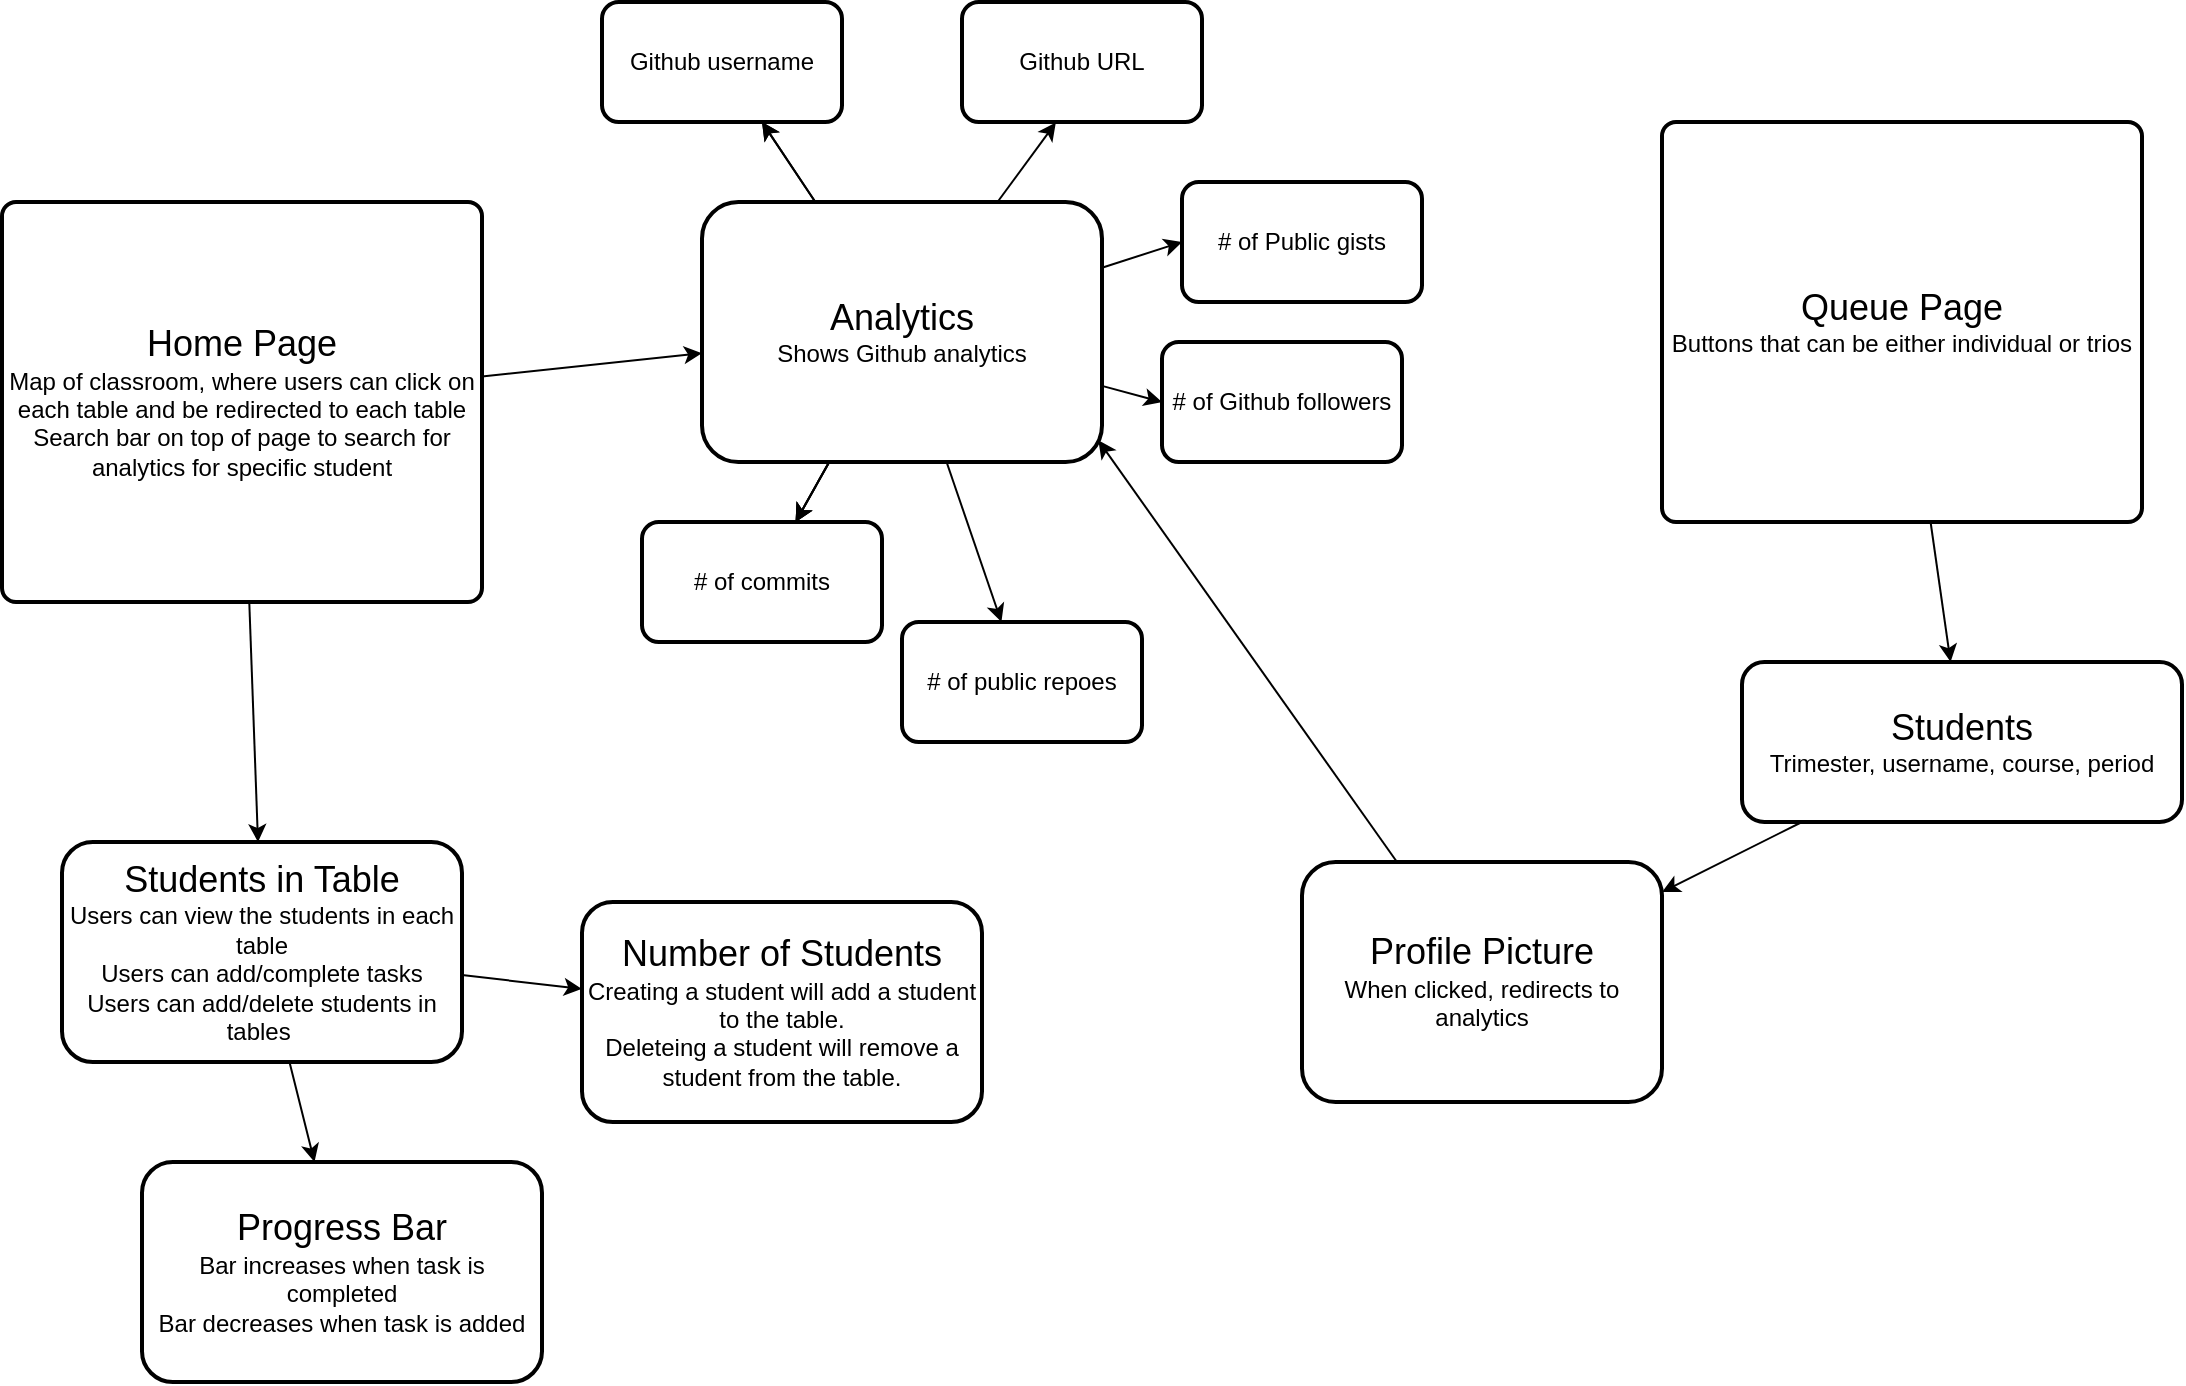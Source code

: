 <mxfile>
    <diagram id="JZCFE4c6fxL9Ami2ZndD" name="Page-1">
        <mxGraphModel dx="1533" dy="2078" grid="1" gridSize="10" guides="1" tooltips="1" connect="1" arrows="1" fold="1" page="1" pageScale="1" pageWidth="850" pageHeight="1100" math="0" shadow="0">
            <root>
                <mxCell id="0"/>
                <mxCell id="1" parent="0"/>
                <mxCell id="5" value="" style="edgeStyle=none;html=1;fontSize=12;" parent="1" source="2" target="4" edge="1">
                    <mxGeometry relative="1" as="geometry"/>
                </mxCell>
                <mxCell id="8" value="" style="edgeStyle=none;html=1;fontSize=12;" parent="1" source="2" target="7" edge="1">
                    <mxGeometry relative="1" as="geometry"/>
                </mxCell>
                <mxCell id="2" value="&lt;font style=&quot;&quot;&gt;&lt;span style=&quot;font-size: 18px;&quot;&gt;Home Page&lt;/span&gt;&lt;br&gt;&lt;font style=&quot;font-size: 12px;&quot;&gt;Map of classroom, where users can click on each table and be redirected to each table&lt;br&gt;&lt;/font&gt;Search bar on top of page to search for analytics for specific student&lt;br&gt;&lt;/font&gt;" style="rounded=1;whiteSpace=wrap;html=1;absoluteArcSize=1;arcSize=14;strokeWidth=2;" parent="1" vertex="1">
                    <mxGeometry x="170" y="60" width="240" height="200" as="geometry"/>
                </mxCell>
                <mxCell id="15" value="" style="edgeStyle=none;html=1;fontSize=12;" parent="1" source="4" target="14" edge="1">
                    <mxGeometry relative="1" as="geometry"/>
                </mxCell>
                <mxCell id="16" value="" style="edgeStyle=none;html=1;fontSize=12;" parent="1" source="4" target="14" edge="1">
                    <mxGeometry relative="1" as="geometry"/>
                </mxCell>
                <mxCell id="17" value="" style="edgeStyle=none;html=1;fontSize=12;" parent="1" source="4" target="14" edge="1">
                    <mxGeometry relative="1" as="geometry"/>
                </mxCell>
                <mxCell id="19" style="edgeStyle=none;html=1;fontSize=12;" parent="1" source="4" target="18" edge="1">
                    <mxGeometry relative="1" as="geometry"/>
                </mxCell>
                <mxCell id="21" style="edgeStyle=none;html=1;entryX=0;entryY=0.5;entryDx=0;entryDy=0;fontSize=12;" parent="1" source="4" target="20" edge="1">
                    <mxGeometry relative="1" as="geometry"/>
                </mxCell>
                <mxCell id="23" style="edgeStyle=none;html=1;entryX=0;entryY=0.5;entryDx=0;entryDy=0;fontSize=12;" parent="1" source="4" target="22" edge="1">
                    <mxGeometry relative="1" as="geometry"/>
                </mxCell>
                <mxCell id="25" value="" style="edgeStyle=none;html=1;fontSize=12;" parent="1" source="4" target="24" edge="1">
                    <mxGeometry relative="1" as="geometry"/>
                </mxCell>
                <mxCell id="26" value="" style="edgeStyle=none;html=1;fontSize=12;" parent="1" source="4" target="24" edge="1">
                    <mxGeometry relative="1" as="geometry"/>
                </mxCell>
                <mxCell id="28" style="edgeStyle=none;html=1;entryX=0.391;entryY=1.005;entryDx=0;entryDy=0;entryPerimeter=0;fontSize=12;" parent="1" source="4" target="27" edge="1">
                    <mxGeometry relative="1" as="geometry"/>
                </mxCell>
                <mxCell id="4" value="&lt;span style=&quot;font-size: 18px;&quot;&gt;Analytics&lt;/span&gt;&lt;br&gt;Shows Github analytics" style="whiteSpace=wrap;html=1;rounded=1;arcSize=14;strokeWidth=2;" parent="1" vertex="1">
                    <mxGeometry x="520" y="60" width="200" height="130" as="geometry"/>
                </mxCell>
                <mxCell id="11" value="" style="edgeStyle=none;html=1;fontSize=12;" parent="1" source="7" target="10" edge="1">
                    <mxGeometry relative="1" as="geometry"/>
                </mxCell>
                <mxCell id="13" value="" style="edgeStyle=none;html=1;fontSize=12;" parent="1" source="7" target="12" edge="1">
                    <mxGeometry relative="1" as="geometry"/>
                </mxCell>
                <mxCell id="7" value="&lt;font style=&quot;&quot;&gt;&lt;font style=&quot;font-size: 18px;&quot;&gt;Students in Table&lt;br&gt;&lt;/font&gt;Users can view the students in each table&lt;br&gt;Users can add/complete tasks&lt;br&gt;Users can add/delete students in tables&amp;nbsp;&lt;/font&gt;" style="rounded=1;whiteSpace=wrap;html=1;arcSize=14;strokeWidth=2;" parent="1" vertex="1">
                    <mxGeometry x="200" y="380" width="200" height="110" as="geometry"/>
                </mxCell>
                <mxCell id="10" value="&lt;font style=&quot;&quot;&gt;&lt;span style=&quot;font-size: 18px;&quot;&gt;Progress Bar&lt;br&gt;&lt;/span&gt;Bar increases when task is completed&lt;br&gt;Bar decreases when task is added&lt;br&gt;&lt;/font&gt;" style="rounded=1;whiteSpace=wrap;html=1;arcSize=14;strokeWidth=2;" parent="1" vertex="1">
                    <mxGeometry x="240" y="540" width="200" height="110" as="geometry"/>
                </mxCell>
                <mxCell id="12" value="&lt;font style=&quot;&quot;&gt;&lt;span style=&quot;font-size: 18px;&quot;&gt;Number of Students&lt;br&gt;&lt;/span&gt;Creating a student will add a student to the table.&lt;br&gt;Deleteing a student will remove a student from the table.&lt;br&gt;&lt;/font&gt;" style="rounded=1;whiteSpace=wrap;html=1;arcSize=14;strokeWidth=2;" parent="1" vertex="1">
                    <mxGeometry x="460" y="410" width="200" height="110" as="geometry"/>
                </mxCell>
                <mxCell id="14" value="# of commits" style="whiteSpace=wrap;html=1;rounded=1;arcSize=14;strokeWidth=2;" parent="1" vertex="1">
                    <mxGeometry x="490" y="220" width="120" height="60" as="geometry"/>
                </mxCell>
                <mxCell id="18" value="# of public repoes" style="whiteSpace=wrap;html=1;rounded=1;arcSize=14;strokeWidth=2;" parent="1" vertex="1">
                    <mxGeometry x="620" y="270" width="120" height="60" as="geometry"/>
                </mxCell>
                <mxCell id="20" value="# of Github followers" style="whiteSpace=wrap;html=1;rounded=1;arcSize=14;strokeWidth=2;" parent="1" vertex="1">
                    <mxGeometry x="750" y="130" width="120" height="60" as="geometry"/>
                </mxCell>
                <mxCell id="22" value="# of Public gists" style="whiteSpace=wrap;html=1;rounded=1;arcSize=14;strokeWidth=2;" parent="1" vertex="1">
                    <mxGeometry x="760" y="50" width="120" height="60" as="geometry"/>
                </mxCell>
                <mxCell id="24" value="Github username" style="whiteSpace=wrap;html=1;rounded=1;arcSize=14;strokeWidth=2;" parent="1" vertex="1">
                    <mxGeometry x="470" y="-40" width="120" height="60" as="geometry"/>
                </mxCell>
                <mxCell id="27" value="Github URL" style="whiteSpace=wrap;html=1;rounded=1;arcSize=14;strokeWidth=2;" parent="1" vertex="1">
                    <mxGeometry x="650" y="-40" width="120" height="60" as="geometry"/>
                </mxCell>
                <mxCell id="31" value="" style="edgeStyle=none;html=1;" edge="1" parent="1" source="29" target="30">
                    <mxGeometry relative="1" as="geometry"/>
                </mxCell>
                <mxCell id="29" value="&lt;font style=&quot;&quot;&gt;&lt;span style=&quot;font-size: 18px;&quot;&gt;Queue Page&lt;/span&gt;&lt;br&gt;Buttons that can be either individual or trios&lt;br&gt;&lt;/font&gt;" style="rounded=1;whiteSpace=wrap;html=1;absoluteArcSize=1;arcSize=14;strokeWidth=2;" vertex="1" parent="1">
                    <mxGeometry x="1000" y="20" width="240" height="200" as="geometry"/>
                </mxCell>
                <mxCell id="33" value="" style="edgeStyle=none;html=1;fontSize=12;" edge="1" parent="1" source="30" target="32">
                    <mxGeometry relative="1" as="geometry"/>
                </mxCell>
                <mxCell id="30" value="&lt;font style=&quot;&quot;&gt;&lt;span style=&quot;font-size: 18px;&quot;&gt;Students&lt;/span&gt;&lt;br&gt;&lt;font style=&quot;font-size: 12px;&quot;&gt;Trimester, username, course, period&lt;/font&gt;&lt;br&gt;&lt;/font&gt;" style="whiteSpace=wrap;html=1;rounded=1;arcSize=14;strokeWidth=2;" vertex="1" parent="1">
                    <mxGeometry x="1040" y="290" width="220" height="80" as="geometry"/>
                </mxCell>
                <mxCell id="35" value="" style="edgeStyle=none;html=1;fontSize=18;entryX=0.991;entryY=0.917;entryDx=0;entryDy=0;entryPerimeter=0;" edge="1" parent="1" source="32" target="4">
                    <mxGeometry relative="1" as="geometry">
                        <mxPoint x="703.793" y="190" as="targetPoint"/>
                    </mxGeometry>
                </mxCell>
                <mxCell id="32" value="&lt;font style=&quot;font-size: 18px;&quot;&gt;Profile Picture&lt;br&gt;&lt;/font&gt;When clicked, redirects to analytics" style="whiteSpace=wrap;html=1;rounded=1;arcSize=14;strokeWidth=2;" vertex="1" parent="1">
                    <mxGeometry x="820" y="390" width="180" height="120" as="geometry"/>
                </mxCell>
            </root>
        </mxGraphModel>
    </diagram>
</mxfile>